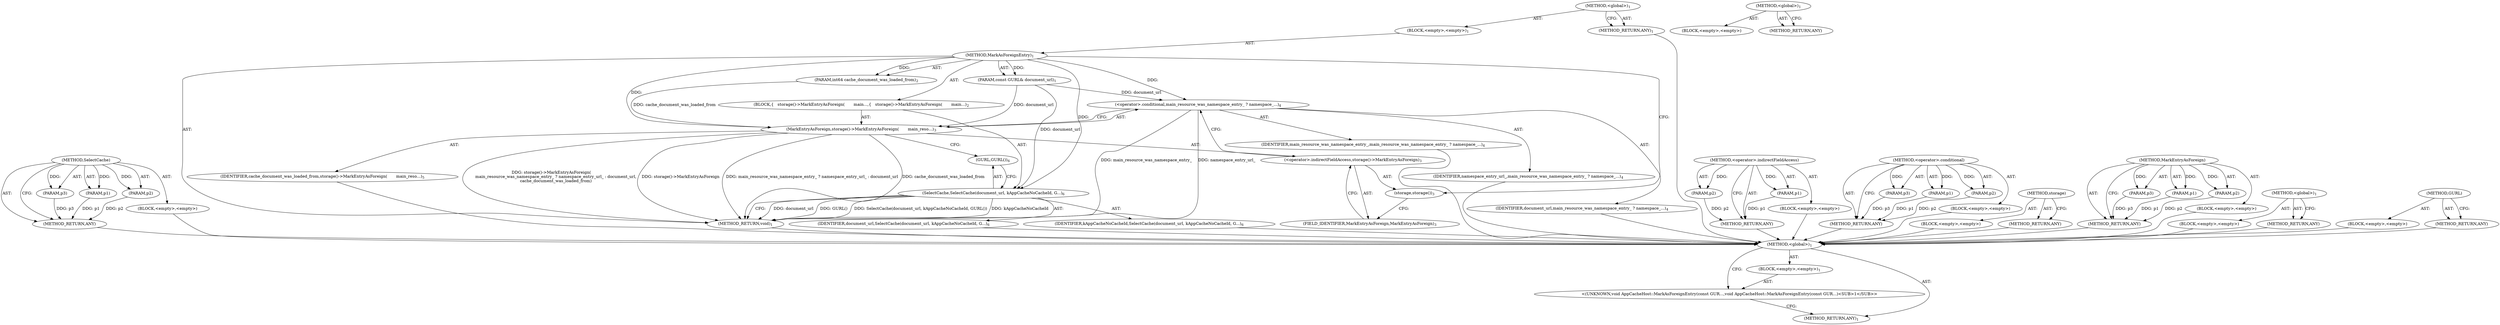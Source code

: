 digraph "&lt;global&gt;" {
vulnerable_64 [label=<(METHOD,SelectCache)>];
vulnerable_65 [label=<(PARAM,p1)>];
vulnerable_66 [label=<(PARAM,p2)>];
vulnerable_67 [label=<(PARAM,p3)>];
vulnerable_68 [label=<(BLOCK,&lt;empty&gt;,&lt;empty&gt;)>];
vulnerable_69 [label=<(METHOD_RETURN,ANY)>];
vulnerable_6 [label=<(METHOD,&lt;global&gt;)<SUB>1</SUB>>];
vulnerable_7 [label=<(BLOCK,&lt;empty&gt;,&lt;empty&gt;)<SUB>1</SUB>>];
vulnerable_8 [label=<(METHOD,MarkAsForeignEntry)<SUB>1</SUB>>];
vulnerable_9 [label=<(PARAM,const GURL&amp; document_url)<SUB>1</SUB>>];
vulnerable_10 [label=<(PARAM,int64 cache_document_was_loaded_from)<SUB>2</SUB>>];
vulnerable_11 [label=<(BLOCK,{
   storage()-&gt;MarkEntryAsForeign(
       main...,{
   storage()-&gt;MarkEntryAsForeign(
       main...)<SUB>2</SUB>>];
vulnerable_12 [label=<(MarkEntryAsForeign,storage()-&gt;MarkEntryAsForeign(
       main_reso...)<SUB>3</SUB>>];
vulnerable_13 [label=<(&lt;operator&gt;.indirectFieldAccess,storage()-&gt;MarkEntryAsForeign)<SUB>3</SUB>>];
vulnerable_14 [label=<(storage,storage())<SUB>3</SUB>>];
vulnerable_15 [label=<(FIELD_IDENTIFIER,MarkEntryAsForeign,MarkEntryAsForeign)<SUB>3</SUB>>];
vulnerable_16 [label=<(&lt;operator&gt;.conditional,main_resource_was_namespace_entry_ ? namespace_...)<SUB>4</SUB>>];
vulnerable_17 [label=<(IDENTIFIER,main_resource_was_namespace_entry_,main_resource_was_namespace_entry_ ? namespace_...)<SUB>4</SUB>>];
vulnerable_18 [label=<(IDENTIFIER,namespace_entry_url_,main_resource_was_namespace_entry_ ? namespace_...)<SUB>4</SUB>>];
vulnerable_19 [label=<(IDENTIFIER,document_url,main_resource_was_namespace_entry_ ? namespace_...)<SUB>4</SUB>>];
vulnerable_20 [label=<(IDENTIFIER,cache_document_was_loaded_from,storage()-&gt;MarkEntryAsForeign(
       main_reso...)<SUB>5</SUB>>];
vulnerable_21 [label=<(SelectCache,SelectCache(document_url, kAppCacheNoCacheId, G...)<SUB>6</SUB>>];
vulnerable_22 [label=<(IDENTIFIER,document_url,SelectCache(document_url, kAppCacheNoCacheId, G...)<SUB>6</SUB>>];
vulnerable_23 [label=<(IDENTIFIER,kAppCacheNoCacheId,SelectCache(document_url, kAppCacheNoCacheId, G...)<SUB>6</SUB>>];
vulnerable_24 [label=<(GURL,GURL())<SUB>6</SUB>>];
vulnerable_25 [label=<(METHOD_RETURN,void)<SUB>1</SUB>>];
vulnerable_27 [label=<(METHOD_RETURN,ANY)<SUB>1</SUB>>];
vulnerable_50 [label=<(METHOD,&lt;operator&gt;.indirectFieldAccess)>];
vulnerable_51 [label=<(PARAM,p1)>];
vulnerable_52 [label=<(PARAM,p2)>];
vulnerable_53 [label=<(BLOCK,&lt;empty&gt;,&lt;empty&gt;)>];
vulnerable_54 [label=<(METHOD_RETURN,ANY)>];
vulnerable_58 [label=<(METHOD,&lt;operator&gt;.conditional)>];
vulnerable_59 [label=<(PARAM,p1)>];
vulnerable_60 [label=<(PARAM,p2)>];
vulnerable_61 [label=<(PARAM,p3)>];
vulnerable_62 [label=<(BLOCK,&lt;empty&gt;,&lt;empty&gt;)>];
vulnerable_63 [label=<(METHOD_RETURN,ANY)>];
vulnerable_55 [label=<(METHOD,storage)>];
vulnerable_56 [label=<(BLOCK,&lt;empty&gt;,&lt;empty&gt;)>];
vulnerable_57 [label=<(METHOD_RETURN,ANY)>];
vulnerable_44 [label=<(METHOD,MarkEntryAsForeign)>];
vulnerable_45 [label=<(PARAM,p1)>];
vulnerable_46 [label=<(PARAM,p2)>];
vulnerable_47 [label=<(PARAM,p3)>];
vulnerable_48 [label=<(BLOCK,&lt;empty&gt;,&lt;empty&gt;)>];
vulnerable_49 [label=<(METHOD_RETURN,ANY)>];
vulnerable_38 [label=<(METHOD,&lt;global&gt;)<SUB>1</SUB>>];
vulnerable_39 [label=<(BLOCK,&lt;empty&gt;,&lt;empty&gt;)>];
vulnerable_40 [label=<(METHOD_RETURN,ANY)>];
vulnerable_70 [label=<(METHOD,GURL)>];
vulnerable_71 [label=<(BLOCK,&lt;empty&gt;,&lt;empty&gt;)>];
vulnerable_72 [label=<(METHOD_RETURN,ANY)>];
fixed_6 [label=<(METHOD,&lt;global&gt;)<SUB>1</SUB>>];
fixed_7 [label=<(BLOCK,&lt;empty&gt;,&lt;empty&gt;)<SUB>1</SUB>>];
fixed_8 [label="<(UNKNOWN,void AppCacheHost::MarkAsForeignEntry(const GUR...,void AppCacheHost::MarkAsForeignEntry(const GUR...)<SUB>1</SUB>>"];
fixed_9 [label=<(METHOD_RETURN,ANY)<SUB>1</SUB>>];
fixed_14 [label=<(METHOD,&lt;global&gt;)<SUB>1</SUB>>];
fixed_15 [label=<(BLOCK,&lt;empty&gt;,&lt;empty&gt;)>];
fixed_16 [label=<(METHOD_RETURN,ANY)>];
vulnerable_64 -> vulnerable_65  [key=0, label="AST: "];
vulnerable_64 -> vulnerable_65  [key=1, label="DDG: "];
vulnerable_64 -> vulnerable_68  [key=0, label="AST: "];
vulnerable_64 -> vulnerable_66  [key=0, label="AST: "];
vulnerable_64 -> vulnerable_66  [key=1, label="DDG: "];
vulnerable_64 -> vulnerable_69  [key=0, label="AST: "];
vulnerable_64 -> vulnerable_69  [key=1, label="CFG: "];
vulnerable_64 -> vulnerable_67  [key=0, label="AST: "];
vulnerable_64 -> vulnerable_67  [key=1, label="DDG: "];
vulnerable_65 -> vulnerable_69  [key=0, label="DDG: p1"];
vulnerable_66 -> vulnerable_69  [key=0, label="DDG: p2"];
vulnerable_67 -> vulnerable_69  [key=0, label="DDG: p3"];
vulnerable_68 -> fixed_6  [key=0];
vulnerable_69 -> fixed_6  [key=0];
vulnerable_6 -> vulnerable_7  [key=0, label="AST: "];
vulnerable_6 -> vulnerable_27  [key=0, label="AST: "];
vulnerable_6 -> vulnerable_27  [key=1, label="CFG: "];
vulnerable_7 -> vulnerable_8  [key=0, label="AST: "];
vulnerable_8 -> vulnerable_9  [key=0, label="AST: "];
vulnerable_8 -> vulnerable_9  [key=1, label="DDG: "];
vulnerable_8 -> vulnerable_10  [key=0, label="AST: "];
vulnerable_8 -> vulnerable_10  [key=1, label="DDG: "];
vulnerable_8 -> vulnerable_11  [key=0, label="AST: "];
vulnerable_8 -> vulnerable_25  [key=0, label="AST: "];
vulnerable_8 -> vulnerable_14  [key=0, label="CFG: "];
vulnerable_8 -> vulnerable_12  [key=0, label="DDG: "];
vulnerable_8 -> vulnerable_21  [key=0, label="DDG: "];
vulnerable_8 -> vulnerable_16  [key=0, label="DDG: "];
vulnerable_9 -> vulnerable_12  [key=0, label="DDG: document_url"];
vulnerable_9 -> vulnerable_21  [key=0, label="DDG: document_url"];
vulnerable_9 -> vulnerable_16  [key=0, label="DDG: document_url"];
vulnerable_10 -> vulnerable_12  [key=0, label="DDG: cache_document_was_loaded_from"];
vulnerable_11 -> vulnerable_12  [key=0, label="AST: "];
vulnerable_11 -> vulnerable_21  [key=0, label="AST: "];
vulnerable_12 -> vulnerable_13  [key=0, label="AST: "];
vulnerable_12 -> vulnerable_16  [key=0, label="AST: "];
vulnerable_12 -> vulnerable_20  [key=0, label="AST: "];
vulnerable_12 -> vulnerable_24  [key=0, label="CFG: "];
vulnerable_12 -> vulnerable_25  [key=0, label="DDG: storage()-&gt;MarkEntryAsForeign"];
vulnerable_12 -> vulnerable_25  [key=1, label="DDG: main_resource_was_namespace_entry_ ? namespace_entry_url_ : document_url"];
vulnerable_12 -> vulnerable_25  [key=2, label="DDG: cache_document_was_loaded_from"];
vulnerable_12 -> vulnerable_25  [key=3, label="DDG: storage()-&gt;MarkEntryAsForeign(
       main_resource_was_namespace_entry_ ? namespace_entry_url_ : document_url,
       cache_document_was_loaded_from)"];
vulnerable_13 -> vulnerable_14  [key=0, label="AST: "];
vulnerable_13 -> vulnerable_15  [key=0, label="AST: "];
vulnerable_13 -> vulnerable_16  [key=0, label="CFG: "];
vulnerable_14 -> vulnerable_15  [key=0, label="CFG: "];
vulnerable_15 -> vulnerable_13  [key=0, label="CFG: "];
vulnerable_16 -> vulnerable_17  [key=0, label="AST: "];
vulnerable_16 -> vulnerable_18  [key=0, label="AST: "];
vulnerable_16 -> vulnerable_19  [key=0, label="AST: "];
vulnerable_16 -> vulnerable_12  [key=0, label="CFG: "];
vulnerable_16 -> vulnerable_25  [key=0, label="DDG: namespace_entry_url_"];
vulnerable_16 -> vulnerable_25  [key=1, label="DDG: main_resource_was_namespace_entry_"];
vulnerable_17 -> fixed_6  [key=0];
vulnerable_18 -> fixed_6  [key=0];
vulnerable_19 -> fixed_6  [key=0];
vulnerable_20 -> fixed_6  [key=0];
vulnerable_21 -> vulnerable_22  [key=0, label="AST: "];
vulnerable_21 -> vulnerable_23  [key=0, label="AST: "];
vulnerable_21 -> vulnerable_24  [key=0, label="AST: "];
vulnerable_21 -> vulnerable_25  [key=0, label="CFG: "];
vulnerable_21 -> vulnerable_25  [key=1, label="DDG: document_url"];
vulnerable_21 -> vulnerable_25  [key=2, label="DDG: GURL()"];
vulnerable_21 -> vulnerable_25  [key=3, label="DDG: SelectCache(document_url, kAppCacheNoCacheId, GURL())"];
vulnerable_21 -> vulnerable_25  [key=4, label="DDG: kAppCacheNoCacheId"];
vulnerable_22 -> fixed_6  [key=0];
vulnerable_23 -> fixed_6  [key=0];
vulnerable_24 -> vulnerable_21  [key=0, label="CFG: "];
vulnerable_25 -> fixed_6  [key=0];
vulnerable_27 -> fixed_6  [key=0];
vulnerable_50 -> vulnerable_51  [key=0, label="AST: "];
vulnerable_50 -> vulnerable_51  [key=1, label="DDG: "];
vulnerable_50 -> vulnerable_53  [key=0, label="AST: "];
vulnerable_50 -> vulnerable_52  [key=0, label="AST: "];
vulnerable_50 -> vulnerable_52  [key=1, label="DDG: "];
vulnerable_50 -> vulnerable_54  [key=0, label="AST: "];
vulnerable_50 -> vulnerable_54  [key=1, label="CFG: "];
vulnerable_51 -> vulnerable_54  [key=0, label="DDG: p1"];
vulnerable_52 -> vulnerable_54  [key=0, label="DDG: p2"];
vulnerable_53 -> fixed_6  [key=0];
vulnerable_54 -> fixed_6  [key=0];
vulnerable_58 -> vulnerable_59  [key=0, label="AST: "];
vulnerable_58 -> vulnerable_59  [key=1, label="DDG: "];
vulnerable_58 -> vulnerable_62  [key=0, label="AST: "];
vulnerable_58 -> vulnerable_60  [key=0, label="AST: "];
vulnerable_58 -> vulnerable_60  [key=1, label="DDG: "];
vulnerable_58 -> vulnerable_63  [key=0, label="AST: "];
vulnerable_58 -> vulnerable_63  [key=1, label="CFG: "];
vulnerable_58 -> vulnerable_61  [key=0, label="AST: "];
vulnerable_58 -> vulnerable_61  [key=1, label="DDG: "];
vulnerable_59 -> vulnerable_63  [key=0, label="DDG: p1"];
vulnerable_60 -> vulnerable_63  [key=0, label="DDG: p2"];
vulnerable_61 -> vulnerable_63  [key=0, label="DDG: p3"];
vulnerable_62 -> fixed_6  [key=0];
vulnerable_63 -> fixed_6  [key=0];
vulnerable_55 -> vulnerable_56  [key=0, label="AST: "];
vulnerable_55 -> vulnerable_57  [key=0, label="AST: "];
vulnerable_55 -> vulnerable_57  [key=1, label="CFG: "];
vulnerable_56 -> fixed_6  [key=0];
vulnerable_57 -> fixed_6  [key=0];
vulnerable_44 -> vulnerable_45  [key=0, label="AST: "];
vulnerable_44 -> vulnerable_45  [key=1, label="DDG: "];
vulnerable_44 -> vulnerable_48  [key=0, label="AST: "];
vulnerable_44 -> vulnerable_46  [key=0, label="AST: "];
vulnerable_44 -> vulnerable_46  [key=1, label="DDG: "];
vulnerable_44 -> vulnerable_49  [key=0, label="AST: "];
vulnerable_44 -> vulnerable_49  [key=1, label="CFG: "];
vulnerable_44 -> vulnerable_47  [key=0, label="AST: "];
vulnerable_44 -> vulnerable_47  [key=1, label="DDG: "];
vulnerable_45 -> vulnerable_49  [key=0, label="DDG: p1"];
vulnerable_46 -> vulnerable_49  [key=0, label="DDG: p2"];
vulnerable_47 -> vulnerable_49  [key=0, label="DDG: p3"];
vulnerable_48 -> fixed_6  [key=0];
vulnerable_49 -> fixed_6  [key=0];
vulnerable_38 -> vulnerable_39  [key=0, label="AST: "];
vulnerable_38 -> vulnerable_40  [key=0, label="AST: "];
vulnerable_38 -> vulnerable_40  [key=1, label="CFG: "];
vulnerable_39 -> fixed_6  [key=0];
vulnerable_40 -> fixed_6  [key=0];
vulnerable_70 -> vulnerable_71  [key=0, label="AST: "];
vulnerable_70 -> vulnerable_72  [key=0, label="AST: "];
vulnerable_70 -> vulnerable_72  [key=1, label="CFG: "];
vulnerable_71 -> fixed_6  [key=0];
vulnerable_72 -> fixed_6  [key=0];
fixed_6 -> fixed_7  [key=0, label="AST: "];
fixed_6 -> fixed_9  [key=0, label="AST: "];
fixed_6 -> fixed_8  [key=0, label="CFG: "];
fixed_7 -> fixed_8  [key=0, label="AST: "];
fixed_8 -> fixed_9  [key=0, label="CFG: "];
fixed_14 -> fixed_15  [key=0, label="AST: "];
fixed_14 -> fixed_16  [key=0, label="AST: "];
fixed_14 -> fixed_16  [key=1, label="CFG: "];
}
